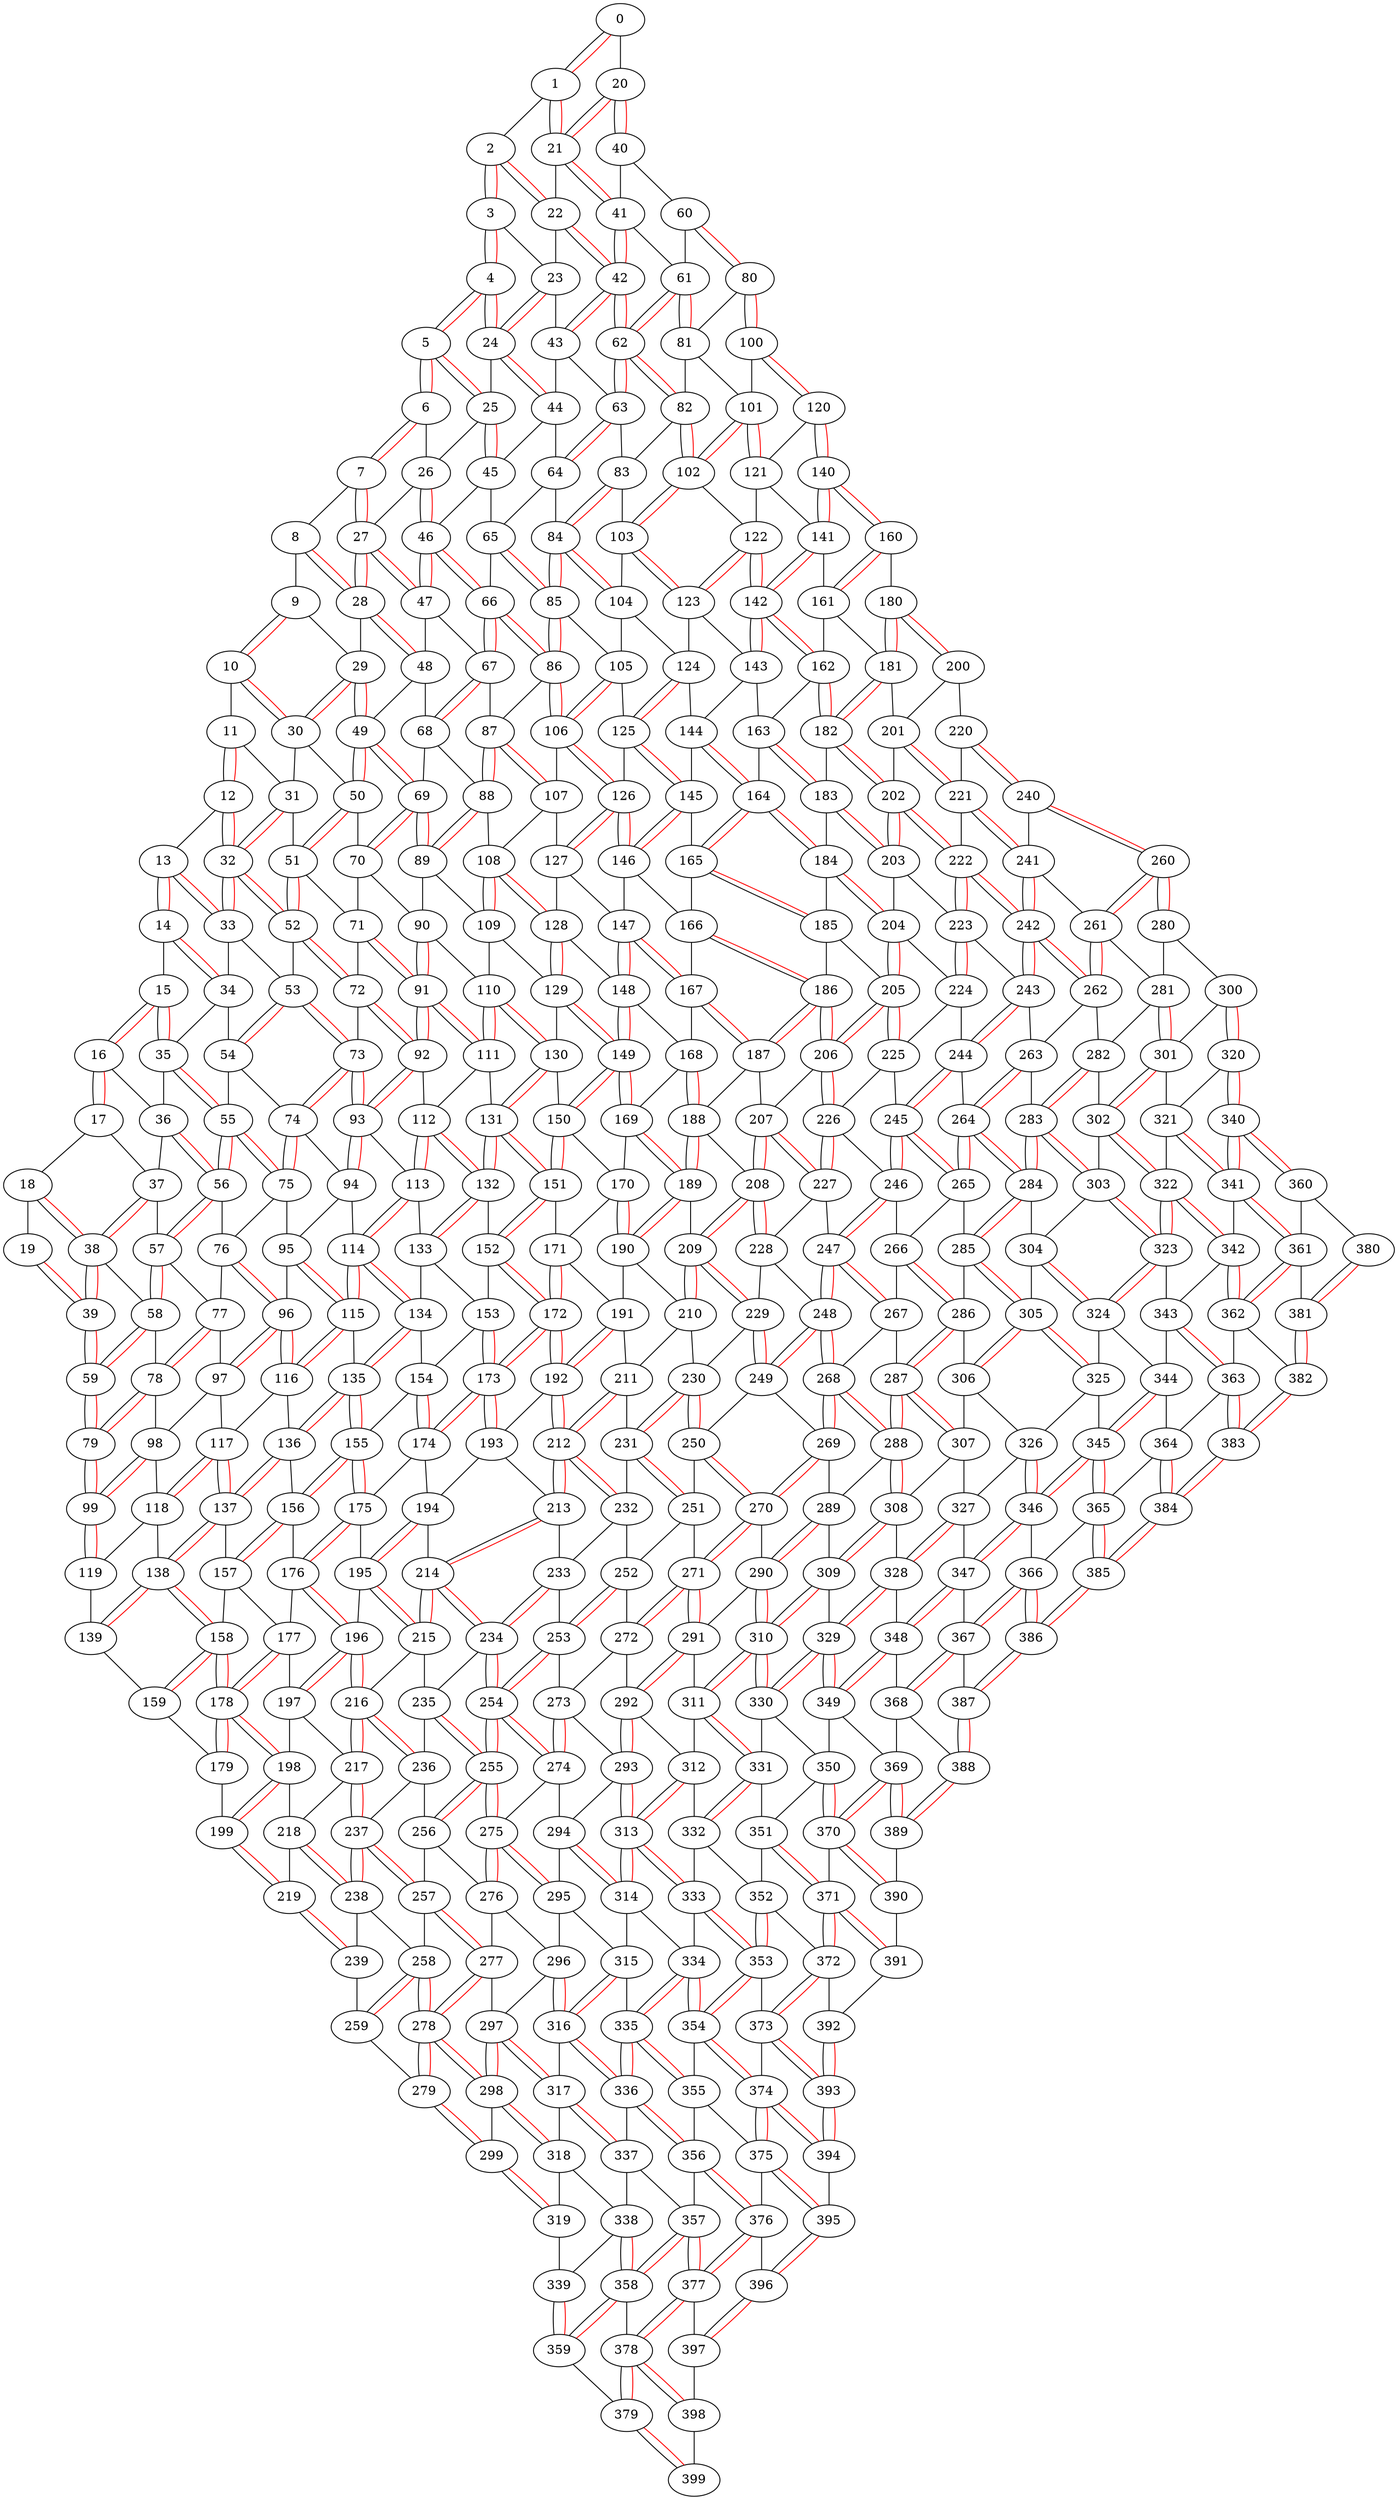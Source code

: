 graph Malla400_KrD_11911 {
0;
1;
2;
3;
4;
5;
6;
7;
8;
9;
10;
11;
12;
13;
14;
15;
16;
17;
18;
19;
20;
21;
22;
23;
24;
25;
26;
27;
28;
29;
30;
31;
32;
33;
34;
35;
36;
37;
38;
39;
40;
41;
42;
43;
44;
45;
46;
47;
48;
49;
50;
51;
52;
53;
54;
55;
56;
57;
58;
59;
60;
61;
62;
63;
64;
65;
66;
67;
68;
69;
70;
71;
72;
73;
74;
75;
76;
77;
78;
79;
80;
81;
82;
83;
84;
85;
86;
87;
88;
89;
90;
91;
92;
93;
94;
95;
96;
97;
98;
99;
100;
101;
102;
103;
104;
105;
106;
107;
108;
109;
110;
111;
112;
113;
114;
115;
116;
117;
118;
119;
120;
121;
122;
123;
124;
125;
126;
127;
128;
129;
130;
131;
132;
133;
134;
135;
136;
137;
138;
139;
140;
141;
142;
143;
144;
145;
146;
147;
148;
149;
150;
151;
152;
153;
154;
155;
156;
157;
158;
159;
160;
161;
162;
163;
164;
165;
166;
167;
168;
169;
170;
171;
172;
173;
174;
175;
176;
177;
178;
179;
180;
181;
182;
183;
184;
185;
186;
187;
188;
189;
190;
191;
192;
193;
194;
195;
196;
197;
198;
199;
200;
201;
202;
203;
204;
205;
206;
207;
208;
209;
210;
211;
212;
213;
214;
215;
216;
217;
218;
219;
220;
221;
222;
223;
224;
225;
226;
227;
228;
229;
230;
231;
232;
233;
234;
235;
236;
237;
238;
239;
240;
241;
242;
243;
244;
245;
246;
247;
248;
249;
250;
251;
252;
253;
254;
255;
256;
257;
258;
259;
260;
261;
262;
263;
264;
265;
266;
267;
268;
269;
270;
271;
272;
273;
274;
275;
276;
277;
278;
279;
280;
281;
282;
283;
284;
285;
286;
287;
288;
289;
290;
291;
292;
293;
294;
295;
296;
297;
298;
299;
300;
301;
302;
303;
304;
305;
306;
307;
308;
309;
310;
311;
312;
313;
314;
315;
316;
317;
318;
319;
320;
321;
322;
323;
324;
325;
326;
327;
328;
329;
330;
331;
332;
333;
334;
335;
336;
337;
338;
339;
340;
341;
342;
343;
344;
345;
346;
347;
348;
349;
350;
351;
352;
353;
354;
355;
356;
357;
358;
359;
360;
361;
362;
363;
364;
365;
366;
367;
368;
369;
370;
371;
372;
373;
374;
375;
376;
377;
378;
379;
380;
381;
382;
383;
384;
385;
386;
387;
388;
389;
390;
391;
392;
393;
394;
395;
396;
397;
398;
399;
0 -- 1[weight="37"];
0 -- 20[weight="57"];
1 -- 2[weight="55"];
1 -- 21[weight="46"];
2 -- 3[weight="18"];
2 -- 22[weight="31"];
3 -- 4[weight="32"];
3 -- 23[weight="47"];
4 -- 5[weight="3"];
4 -- 24[weight="3"];
5 -- 6[weight="18"];
5 -- 25[weight="4"];
6 -- 7[weight="62"];
6 -- 26[weight="98"];
7 -- 8[weight="32"];
7 -- 27[weight="15"];
8 -- 9[weight="72"];
8 -- 28[weight="10"];
9 -- 10[weight="63"];
9 -- 29[weight="71"];
10 -- 11[weight="97"];
10 -- 30[weight="20"];
11 -- 12[weight="54"];
11 -- 31[weight="69"];
12 -- 13[weight="83"];
12 -- 32[weight="65"];
13 -- 14[weight="77"];
13 -- 33[weight="67"];
14 -- 15[weight="91"];
14 -- 34[weight="26"];
15 -- 16[weight="12"];
15 -- 35[weight="6"];
16 -- 17[weight="28"];
16 -- 36[weight="19"];
17 -- 18[weight="56"];
17 -- 37[weight="49"];
18 -- 19[weight="80"];
18 -- 38[weight="6"];
20 -- 21[weight="53"];
20 -- 40[weight="75"];
21 -- 22[weight="83"];
21 -- 41[weight="34"];
22 -- 23[weight="69"];
22 -- 42[weight="15"];
23 -- 24[weight="5"];
23 -- 43[weight="89"];
24 -- 25[weight="44"];
24 -- 44[weight="13"];
25 -- 26[weight="71"];
25 -- 45[weight="61"];
26 -- 27[weight="91"];
26 -- 46[weight="70"];
27 -- 28[weight="8"];
27 -- 47[weight="36"];
28 -- 29[weight="86"];
28 -- 48[weight="34"];
29 -- 30[weight="43"];
29 -- 49[weight="65"];
30 -- 31[weight="74"];
30 -- 50[weight="98"];
31 -- 32[weight="55"];
31 -- 51[weight="88"];
32 -- 33[weight="40"];
32 -- 52[weight="12"];
33 -- 34[weight="97"];
33 -- 53[weight="64"];
34 -- 35[weight="79"];
34 -- 54[weight="85"];
35 -- 36[weight="86"];
35 -- 55[weight="9"];
36 -- 37[weight="47"];
36 -- 56[weight="5"];
37 -- 38[weight="15"];
37 -- 57[weight="80"];
38 -- 39[weight="26"];
38 -- 58[weight="55"];
40 -- 41[weight="85"];
40 -- 60[weight="98"];
41 -- 42[weight="4"];
41 -- 61[weight="64"];
42 -- 43[weight="21"];
42 -- 62[weight="33"];
43 -- 44[weight="100"];
43 -- 63[weight="61"];
44 -- 45[weight="72"];
44 -- 64[weight="67"];
45 -- 46[weight="76"];
45 -- 65[weight="81"];
46 -- 47[weight="7"];
46 -- 66[weight="5"];
47 -- 48[weight="87"];
47 -- 67[weight="98"];
48 -- 49[weight="68"];
48 -- 68[weight="78"];
49 -- 50[weight="43"];
49 -- 69[weight="49"];
50 -- 51[weight="49"];
50 -- 70[weight="90"];
51 -- 52[weight="62"];
51 -- 71[weight="86"];
52 -- 53[weight="57"];
52 -- 72[weight="46"];
53 -- 54[weight="15"];
53 -- 73[weight="39"];
54 -- 55[weight="82"];
54 -- 74[weight="86"];
55 -- 56[weight="11"];
55 -- 75[weight="17"];
56 -- 57[weight="38"];
56 -- 76[weight="75"];
57 -- 58[weight="32"];
57 -- 77[weight="88"];
58 -- 59[weight="27"];
58 -- 78[weight="85"];
60 -- 61[weight="93"];
60 -- 80[weight="20"];
61 -- 62[weight="27"];
61 -- 81[weight="34"];
62 -- 63[weight="14"];
62 -- 82[weight="9"];
63 -- 64[weight="20"];
63 -- 83[weight="76"];
64 -- 65[weight="97"];
64 -- 84[weight="90"];
65 -- 66[weight="43"];
65 -- 85[weight="10"];
66 -- 67[weight="69"];
66 -- 86[weight="22"];
67 -- 68[weight="27"];
67 -- 87[weight="83"];
68 -- 69[weight="95"];
68 -- 88[weight="82"];
69 -- 70[weight="29"];
69 -- 89[weight="34"];
70 -- 71[weight="85"];
70 -- 90[weight="92"];
71 -- 72[weight="95"];
71 -- 91[weight="29"];
72 -- 73[weight="96"];
72 -- 92[weight="39"];
73 -- 74[weight="3"];
73 -- 93[weight="28"];
74 -- 75[weight="50"];
74 -- 94[weight="92"];
75 -- 76[weight="74"];
75 -- 95[weight="86"];
76 -- 77[weight="99"];
76 -- 96[weight="50"];
77 -- 78[weight="83"];
77 -- 97[weight="94"];
78 -- 79[weight="36"];
78 -- 98[weight="93"];
80 -- 81[weight="98"];
80 -- 100[weight="74"];
81 -- 82[weight="65"];
81 -- 101[weight="65"];
82 -- 83[weight="76"];
82 -- 102[weight="60"];
83 -- 84[weight="16"];
83 -- 103[weight="93"];
84 -- 85[weight="36"];
84 -- 104[weight="13"];
85 -- 86[weight="29"];
85 -- 105[weight="49"];
86 -- 87[weight="82"];
86 -- 106[weight="35"];
87 -- 88[weight="16"];
87 -- 107[weight="28"];
88 -- 89[weight="25"];
88 -- 108[weight="69"];
89 -- 90[weight="97"];
89 -- 109[weight="67"];
90 -- 91[weight="11"];
90 -- 110[weight="82"];
91 -- 92[weight="1"];
91 -- 111[weight="38"];
92 -- 93[weight="44"];
92 -- 112[weight="54"];
93 -- 94[weight="36"];
93 -- 113[weight="99"];
94 -- 95[weight="93"];
94 -- 114[weight="81"];
95 -- 96[weight="91"];
95 -- 115[weight="35"];
96 -- 97[weight="27"];
96 -- 116[weight="66"];
97 -- 98[weight="80"];
97 -- 117[weight="97"];
98 -- 99[weight="57"];
98 -- 118[weight="91"];
100 -- 101[weight="85"];
100 -- 120[weight="33"];
101 -- 102[weight="4"];
101 -- 121[weight="63"];
102 -- 103[weight="31"];
102 -- 122[weight="67"];
103 -- 104[weight="73"];
103 -- 123[weight="42"];
104 -- 105[weight="72"];
104 -- 124[weight="86"];
105 -- 106[weight="6"];
105 -- 125[weight="75"];
106 -- 107[weight="100"];
106 -- 126[weight="35"];
107 -- 108[weight="65"];
107 -- 127[weight="76"];
108 -- 109[weight="12"];
108 -- 128[weight="33"];
109 -- 110[weight="72"];
109 -- 129[weight="62"];
110 -- 111[weight="36"];
110 -- 130[weight="2"];
111 -- 112[weight="64"];
111 -- 131[weight="58"];
112 -- 113[weight="3"];
112 -- 132[weight="3"];
113 -- 114[weight="3"];
113 -- 133[weight="65"];
114 -- 115[weight="44"];
114 -- 134[weight="20"];
115 -- 116[weight="54"];
115 -- 135[weight="80"];
116 -- 117[weight="60"];
116 -- 136[weight="77"];
117 -- 118[weight="7"];
117 -- 137[weight="17"];
118 -- 119[weight="87"];
118 -- 138[weight="94"];
120 -- 121[weight="72"];
120 -- 140[weight="42"];
121 -- 122[weight="86"];
121 -- 141[weight="84"];
122 -- 123[weight="44"];
122 -- 142[weight="37"];
123 -- 124[weight="89"];
123 -- 143[weight="57"];
124 -- 125[weight="70"];
124 -- 144[weight="99"];
125 -- 126[weight="30"];
125 -- 145[weight="18"];
126 -- 127[weight="3"];
126 -- 146[weight="20"];
127 -- 128[weight="87"];
127 -- 147[weight="77"];
128 -- 129[weight="19"];
128 -- 148[weight="52"];
129 -- 130[weight="57"];
129 -- 149[weight="27"];
130 -- 131[weight="15"];
130 -- 150[weight="65"];
131 -- 132[weight="49"];
131 -- 151[weight="11"];
132 -- 133[weight="51"];
132 -- 152[weight="65"];
133 -- 134[weight="92"];
133 -- 153[weight="77"];
134 -- 135[weight="37"];
134 -- 154[weight="89"];
135 -- 136[weight="42"];
135 -- 155[weight="30"];
136 -- 137[weight="53"];
136 -- 156[weight="83"];
137 -- 138[weight="4"];
137 -- 157[weight="82"];
138 -- 139[weight="13"];
138 -- 158[weight="14"];
140 -- 141[weight="68"];
140 -- 160[weight="39"];
141 -- 142[weight="30"];
141 -- 161[weight="89"];
142 -- 143[weight="7"];
142 -- 162[weight="47"];
143 -- 144[weight="85"];
143 -- 163[weight="83"];
144 -- 145[weight="68"];
144 -- 164[weight="10"];
145 -- 146[weight="8"];
145 -- 165[weight="99"];
146 -- 147[weight="66"];
146 -- 166[weight="91"];
147 -- 148[weight="34"];
147 -- 167[weight="37"];
148 -- 149[weight="18"];
148 -- 168[weight="61"];
149 -- 150[weight="44"];
149 -- 169[weight="23"];
150 -- 151[weight="35"];
150 -- 170[weight="97"];
151 -- 152[weight="2"];
151 -- 171[weight="66"];
152 -- 153[weight="75"];
152 -- 172[weight="15"];
153 -- 154[weight="56"];
153 -- 173[weight="46"];
154 -- 155[weight="54"];
154 -- 174[weight="13"];
155 -- 156[weight="13"];
155 -- 175[weight="46"];
156 -- 157[weight="26"];
156 -- 176[weight="83"];
157 -- 158[weight="78"];
157 -- 177[weight="98"];
158 -- 159[weight="8"];
158 -- 178[weight="30"];
160 -- 161[weight="34"];
160 -- 180[weight="98"];
161 -- 162[weight="83"];
161 -- 181[weight="94"];
162 -- 163[weight="93"];
162 -- 182[weight="4"];
163 -- 164[weight="60"];
163 -- 183[weight="42"];
164 -- 165[weight="55"];
164 -- 184[weight="8"];
165 -- 166[weight="76"];
165 -- 185[weight="70"];
166 -- 167[weight="70"];
166 -- 186[weight="17"];
167 -- 168[weight="71"];
167 -- 187[weight="29"];
168 -- 169[weight="93"];
168 -- 188[weight="45"];
169 -- 170[weight="98"];
169 -- 189[weight="26"];
170 -- 171[weight="94"];
170 -- 190[weight="7"];
171 -- 172[weight="42"];
171 -- 191[weight="42"];
172 -- 173[weight="13"];
172 -- 192[weight="25"];
173 -- 174[weight="22"];
173 -- 193[weight="65"];
174 -- 175[weight="55"];
174 -- 194[weight="54"];
175 -- 176[weight="27"];
175 -- 195[weight="67"];
176 -- 177[weight="71"];
176 -- 196[weight="51"];
177 -- 178[weight="24"];
177 -- 197[weight="86"];
178 -- 179[weight="38"];
178 -- 198[weight="18"];
180 -- 181[weight="64"];
180 -- 200[weight="58"];
181 -- 182[weight="38"];
181 -- 201[weight="55"];
182 -- 183[weight="95"];
182 -- 202[weight="31"];
183 -- 184[weight="81"];
183 -- 203[weight="42"];
184 -- 185[weight="92"];
184 -- 204[weight="9"];
185 -- 186[weight="84"];
185 -- 205[weight="99"];
186 -- 187[weight="60"];
186 -- 206[weight="30"];
187 -- 188[weight="60"];
187 -- 207[weight="73"];
188 -- 189[weight="14"];
188 -- 208[weight="71"];
189 -- 190[weight="13"];
189 -- 209[weight="81"];
190 -- 191[weight="60"];
190 -- 210[weight="72"];
191 -- 192[weight="19"];
191 -- 211[weight="58"];
192 -- 193[weight="86"];
192 -- 212[weight="42"];
193 -- 194[weight="78"];
193 -- 213[weight="67"];
194 -- 195[weight="51"];
194 -- 214[weight="62"];
195 -- 196[weight="67"];
195 -- 215[weight="52"];
196 -- 197[weight="8"];
196 -- 216[weight="7"];
197 -- 198[weight="77"];
197 -- 217[weight="81"];
198 -- 199[weight="50"];
198 -- 218[weight="98"];
200 -- 201[weight="79"];
200 -- 220[weight="88"];
201 -- 202[weight="61"];
201 -- 221[weight="8"];
202 -- 203[weight="18"];
202 -- 222[weight="2"];
203 -- 204[weight="65"];
203 -- 223[weight="42"];
204 -- 205[weight="59"];
204 -- 224[weight="79"];
205 -- 206[weight="15"];
205 -- 225[weight="72"];
206 -- 207[weight="56"];
206 -- 226[weight="19"];
207 -- 208[weight="38"];
207 -- 227[weight="9"];
208 -- 209[weight="3"];
208 -- 228[weight="34"];
209 -- 210[weight="35"];
209 -- 229[weight="32"];
210 -- 211[weight="96"];
210 -- 230[weight="72"];
211 -- 212[weight="31"];
211 -- 231[weight="75"];
212 -- 213[weight="33"];
212 -- 232[weight="40"];
213 -- 214[weight="20"];
213 -- 233[weight="93"];
214 -- 215[weight="43"];
214 -- 234[weight="16"];
215 -- 216[weight="79"];
215 -- 235[weight="65"];
216 -- 217[weight="39"];
216 -- 236[weight="10"];
217 -- 218[weight="80"];
217 -- 237[weight="52"];
218 -- 219[weight="73"];
218 -- 238[weight="8"];
220 -- 221[weight="65"];
220 -- 240[weight="54"];
221 -- 222[weight="48"];
221 -- 241[weight="33"];
222 -- 223[weight="32"];
222 -- 242[weight="8"];
223 -- 224[weight="54"];
223 -- 243[weight="81"];
224 -- 225[weight="81"];
224 -- 244[weight="85"];
225 -- 226[weight="76"];
225 -- 245[weight="83"];
226 -- 227[weight="5"];
226 -- 246[weight="48"];
227 -- 228[weight="98"];
227 -- 247[weight="70"];
228 -- 229[weight="53"];
228 -- 248[weight="89"];
229 -- 230[weight="38"];
229 -- 249[weight="4"];
230 -- 231[weight="22"];
230 -- 250[weight="31"];
231 -- 232[weight="97"];
231 -- 251[weight="34"];
232 -- 233[weight="50"];
232 -- 252[weight="89"];
233 -- 234[weight="3"];
233 -- 253[weight="50"];
234 -- 235[weight="72"];
234 -- 254[weight="28"];
235 -- 236[weight="61"];
235 -- 255[weight="6"];
236 -- 237[weight="57"];
236 -- 256[weight="89"];
237 -- 238[weight="59"];
237 -- 257[weight="20"];
238 -- 239[weight="70"];
238 -- 258[weight="64"];
240 -- 241[weight="77"];
240 -- 260[weight="7"];
241 -- 242[weight="46"];
241 -- 261[weight="54"];
242 -- 243[weight="56"];
242 -- 262[weight="11"];
243 -- 244[weight="37"];
243 -- 263[weight="63"];
244 -- 245[weight="55"];
244 -- 264[weight="86"];
245 -- 246[weight="35"];
245 -- 265[weight="56"];
246 -- 247[weight="6"];
246 -- 266[weight="72"];
247 -- 248[weight="24"];
247 -- 267[weight="25"];
248 -- 249[weight="34"];
248 -- 268[weight="33"];
249 -- 250[weight="80"];
249 -- 269[weight="38"];
250 -- 251[weight="94"];
250 -- 270[weight="32"];
251 -- 252[weight="90"];
251 -- 271[weight="40"];
252 -- 253[weight="13"];
252 -- 272[weight="66"];
253 -- 254[weight="23"];
253 -- 273[weight="66"];
254 -- 255[weight="24"];
254 -- 274[weight="4"];
255 -- 256[weight="42"];
255 -- 275[weight="59"];
256 -- 257[weight="80"];
256 -- 276[weight="86"];
257 -- 258[weight="53"];
257 -- 277[weight="31"];
258 -- 259[weight="49"];
258 -- 278[weight="11"];
260 -- 261[weight="22"];
260 -- 280[weight="32"];
261 -- 262[weight="46"];
261 -- 281[weight="63"];
262 -- 263[weight="69"];
262 -- 282[weight="97"];
263 -- 264[weight="32"];
263 -- 283[weight="69"];
264 -- 265[weight="52"];
264 -- 284[weight="41"];
265 -- 266[weight="57"];
265 -- 285[weight="78"];
266 -- 267[weight="64"];
266 -- 286[weight="41"];
267 -- 268[weight="38"];
267 -- 287[weight="89"];
268 -- 269[weight="29"];
268 -- 288[weight="45"];
269 -- 270[weight="13"];
269 -- 289[weight="93"];
270 -- 271[weight="35"];
270 -- 290[weight="71"];
271 -- 272[weight="31"];
271 -- 291[weight="53"];
272 -- 273[weight="94"];
272 -- 292[weight="65"];
273 -- 274[weight="28"];
273 -- 293[weight="73"];
274 -- 275[weight="88"];
274 -- 294[weight="66"];
275 -- 276[weight="12"];
275 -- 295[weight="68"];
276 -- 277[weight="89"];
276 -- 296[weight="65"];
277 -- 278[weight="50"];
277 -- 297[weight="84"];
278 -- 279[weight="57"];
278 -- 298[weight="25"];
280 -- 281[weight="97"];
280 -- 300[weight="60"];
281 -- 282[weight="73"];
281 -- 301[weight="61"];
282 -- 283[weight="22"];
282 -- 302[weight="84"];
283 -- 284[weight="17"];
283 -- 303[weight="4"];
284 -- 285[weight="36"];
284 -- 304[weight="68"];
285 -- 286[weight="99"];
285 -- 305[weight="19"];
286 -- 287[weight="8"];
286 -- 306[weight="84"];
287 -- 288[weight="25"];
287 -- 307[weight="27"];
288 -- 289[weight="74"];
288 -- 308[weight="24"];
289 -- 290[weight="30"];
289 -- 309[weight="67"];
290 -- 291[weight="92"];
290 -- 310[weight="9"];
291 -- 292[weight="9"];
291 -- 311[weight="80"];
292 -- 293[weight="45"];
292 -- 312[weight="66"];
293 -- 294[weight="83"];
293 -- 313[weight="3"];
294 -- 295[weight="80"];
294 -- 314[weight="47"];
295 -- 296[weight="82"];
295 -- 315[weight="83"];
296 -- 297[weight="92"];
296 -- 316[weight="28"];
297 -- 298[weight="46"];
297 -- 317[weight="47"];
298 -- 299[weight="80"];
298 -- 318[weight="48"];
300 -- 301[weight="55"];
300 -- 320[weight="35"];
301 -- 302[weight="3"];
301 -- 321[weight="67"];
302 -- 303[weight="92"];
302 -- 322[weight="49"];
303 -- 304[weight="51"];
303 -- 323[weight="9"];
304 -- 305[weight="74"];
304 -- 324[weight="46"];
305 -- 306[weight="42"];
305 -- 325[weight="6"];
306 -- 307[weight="100"];
306 -- 326[weight="78"];
307 -- 308[weight="47"];
307 -- 327[weight="64"];
308 -- 309[weight="39"];
308 -- 328[weight="58"];
309 -- 310[weight="12"];
309 -- 329[weight="42"];
310 -- 311[weight="26"];
310 -- 330[weight="26"];
311 -- 312[weight="66"];
311 -- 331[weight="17"];
312 -- 313[weight="35"];
312 -- 332[weight="62"];
313 -- 314[weight="30"];
313 -- 333[weight="14"];
314 -- 315[weight="51"];
314 -- 334[weight="80"];
315 -- 316[weight="38"];
315 -- 335[weight="86"];
316 -- 317[weight="65"];
316 -- 336[weight="5"];
317 -- 318[weight="60"];
317 -- 337[weight="7"];
318 -- 319[weight="68"];
318 -- 338[weight="68"];
320 -- 321[weight="54"];
320 -- 340[weight="51"];
321 -- 322[weight="89"];
321 -- 341[weight="29"];
322 -- 323[weight="52"];
322 -- 342[weight="54"];
323 -- 324[weight="41"];
323 -- 343[weight="79"];
324 -- 325[weight="90"];
324 -- 344[weight="57"];
325 -- 326[weight="91"];
325 -- 345[weight="93"];
326 -- 327[weight="41"];
326 -- 346[weight="14"];
327 -- 328[weight="30"];
327 -- 347[weight="66"];
328 -- 329[weight="21"];
328 -- 348[weight="52"];
329 -- 330[weight="8"];
329 -- 349[weight="20"];
330 -- 331[weight="32"];
330 -- 350[weight="84"];
331 -- 332[weight="32"];
331 -- 351[weight="67"];
332 -- 333[weight="73"];
332 -- 352[weight="97"];
333 -- 334[weight="91"];
333 -- 353[weight="3"];
334 -- 335[weight="25"];
334 -- 354[weight="14"];
335 -- 336[weight="14"];
335 -- 355[weight="13"];
336 -- 337[weight="79"];
336 -- 356[weight="48"];
337 -- 338[weight="99"];
337 -- 357[weight="76"];
338 -- 339[weight="90"];
338 -- 358[weight="60"];
340 -- 341[weight="29"];
340 -- 360[weight="40"];
341 -- 342[weight="74"];
341 -- 361[weight="31"];
342 -- 343[weight="74"];
342 -- 362[weight="52"];
343 -- 344[weight="66"];
343 -- 363[weight="42"];
344 -- 345[weight="33"];
344 -- 364[weight="79"];
345 -- 346[weight="1"];
345 -- 365[weight="15"];
346 -- 347[weight="39"];
346 -- 366[weight="62"];
347 -- 348[weight="39"];
347 -- 367[weight="71"];
348 -- 349[weight="7"];
348 -- 368[weight="74"];
349 -- 350[weight="83"];
349 -- 369[weight="84"];
350 -- 351[weight="69"];
350 -- 370[weight="48"];
351 -- 352[weight="71"];
351 -- 371[weight="29"];
352 -- 353[weight="15"];
352 -- 372[weight="81"];
353 -- 354[weight="39"];
353 -- 373[weight="89"];
354 -- 355[weight="81"];
354 -- 374[weight="39"];
355 -- 356[weight="89"];
355 -- 375[weight="87"];
356 -- 357[weight="76"];
356 -- 376[weight="34"];
357 -- 358[weight="8"];
357 -- 377[weight="10"];
358 -- 359[weight="12"];
358 -- 378[weight="46"];
360 -- 361[weight="76"];
360 -- 380[weight="59"];
361 -- 362[weight="27"];
361 -- 381[weight="68"];
362 -- 363[weight="66"];
362 -- 382[weight="65"];
363 -- 364[weight="66"];
363 -- 383[weight="21"];
364 -- 365[weight="57"];
364 -- 384[weight="55"];
365 -- 366[weight="30"];
365 -- 385[weight="19"];
366 -- 367[weight="45"];
366 -- 386[weight="24"];
367 -- 368[weight="33"];
367 -- 387[weight="52"];
368 -- 369[weight="87"];
368 -- 388[weight="66"];
369 -- 370[weight="23"];
369 -- 389[weight="16"];
370 -- 371[weight="87"];
370 -- 390[weight="44"];
371 -- 372[weight="20"];
371 -- 391[weight="41"];
372 -- 373[weight="48"];
372 -- 392[weight="81"];
373 -- 374[weight="67"];
373 -- 393[weight="12"];
374 -- 375[weight="35"];
374 -- 394[weight="24"];
375 -- 376[weight="71"];
375 -- 395[weight="35"];
376 -- 377[weight="57"];
376 -- 396[weight="74"];
377 -- 378[weight="28"];
377 -- 397[weight="97"];
378 -- 379[weight="27"];
378 -- 398[weight="32"];
19 -- 39[weight="9"];
39 -- 59[weight="36"];
59 -- 79[weight="57"];
79 -- 99[weight="42"];
99 -- 119[weight="62"];
119 -- 139[weight="77"];
139 -- 159[weight="29"];
159 -- 179[weight="81"];
179 -- 199[weight="56"];
199 -- 219[weight="10"];
219 -- 239[weight="18"];
239 -- 259[weight="69"];
259 -- 279[weight="63"];
279 -- 299[weight="44"];
299 -- 319[weight="48"];
319 -- 339[weight="95"];
339 -- 359[weight="25"];
359 -- 379[weight="49"];
379 -- 399[weight="30"];
380 -- 381[weight="58"];
381 -- 382[weight="3"];
382 -- 383[weight="16"];
383 -- 384[weight="33"];
384 -- 385[weight="12"];
385 -- 386[weight="17"];
386 -- 387[weight="7"];
387 -- 388[weight="24"];
388 -- 389[weight="25"];
389 -- 390[weight="58"];
390 -- 391[weight="83"];
391 -- 392[weight="77"];
392 -- 393[weight="8"];
393 -- 394[weight="10"];
394 -- 395[weight="65"];
395 -- 396[weight="12"];
396 -- 397[weight="49"];
397 -- 398[weight="63"];
398 -- 399[weight="89"];
91 -- 92 [color=red,] ;
90 -- 91 [color=red,] ;
71 -- 91 [color=red,] ;
91 -- 111 [color=red,] ;
110 -- 111 [color=red,] ;
110 -- 130 [color=red,] ;
130 -- 131 [color=red,] ;
131 -- 151 [color=red,] ;
151 -- 152 [color=red,] ;
152 -- 172 [color=red,] ;
172 -- 173 [color=red,] ;
173 -- 174 [color=red,] ;
154 -- 174 [color=red,] ;
172 -- 192 [color=red,] ;
191 -- 192 [color=red,] ;
150 -- 151 [color=red,] ;
72 -- 92 [color=red,] ;
171 -- 172 [color=red,] ;
192 -- 212 [color=red,] ;
211 -- 212 [color=red,] ;
212 -- 213 [color=red,] ;
213 -- 214 [color=red,] ;
214 -- 234 [color=red,] ;
233 -- 234 [color=red,] ;
234 -- 254 [color=red,] ;
254 -- 274 [color=red,] ;
253 -- 254 [color=red,] ;
252 -- 253 [color=red,] ;
254 -- 255 [color=red,] ;
235 -- 255 [color=red,] ;
273 -- 274 [color=red,] ;
212 -- 232 [color=red,] ;
255 -- 256 [color=red,] ;
214 -- 215 [color=red,] ;
92 -- 93 [color=red,] ;
73 -- 93 [color=red,] ;
73 -- 74 [color=red,] ;
93 -- 94 [color=red,] ;
53 -- 73 [color=red,] ;
53 -- 54 [color=red,] ;
149 -- 150 [color=red,] ;
148 -- 149 [color=red,] ;
149 -- 169 [color=red,] ;
169 -- 189 [color=red,] ;
189 -- 190 [color=red,] ;
170 -- 190 [color=red,] ;
188 -- 189 [color=red,] ;
129 -- 149 [color=red,] ;
128 -- 129 [color=red,] ;
108 -- 128 [color=red,] ;
108 -- 109 [color=red,] ;
147 -- 148 [color=red,] ;
147 -- 167 [color=red,] ;
167 -- 187 [color=red,] ;
168 -- 188 [color=red,] ;
52 -- 72 [color=red,] ;
32 -- 52 [color=red,] ;
32 -- 33 [color=red,] ;
153 -- 173 [color=red,] ;
131 -- 132 [color=red,] ;
112 -- 132 [color=red,] ;
112 -- 113 [color=red,] ;
113 -- 114 [color=red,] ;
114 -- 134 [color=red,] ;
134 -- 135 [color=red,] ;
135 -- 155 [color=red,] ;
155 -- 156 [color=red,] ;
156 -- 157 [color=red,] ;
135 -- 136 [color=red,] ;
114 -- 115 [color=red,] ;
95 -- 115 [color=red,] ;
155 -- 175 [color=red,] ;
175 -- 176 [color=red,] ;
74 -- 75 [color=red,] ;
55 -- 75 [color=red,] ;
35 -- 55 [color=red,] ;
15 -- 35 [color=red,] ;
55 -- 56 [color=red,] ;
36 -- 56 [color=red,] ;
15 -- 16 [color=red,] ;
16 -- 17 [color=red,] ;
56 -- 57 [color=red,] ;
57 -- 58 [color=red,] ;
58 -- 59 [color=red,] ;
39 -- 59 [color=red,] ;
19 -- 39 [color=red,] ;
38 -- 39 [color=red,] ;
18 -- 38 [color=red,] ;
37 -- 38 [color=red,] ;
132 -- 133 [color=red,] ;
176 -- 196 [color=red,] ;
196 -- 216 [color=red,] ;
196 -- 197 [color=red,] ;
216 -- 236 [color=red,] ;
216 -- 217 [color=red,] ;
195 -- 215 [color=red,] ;
194 -- 195 [color=red,] ;
217 -- 237 [color=red,] ;
237 -- 257 [color=red,] ;
257 -- 277 [color=red,] ;
277 -- 278 [color=red,] ;
258 -- 278 [color=red,] ;
278 -- 298 [color=red,] ;
297 -- 298 [color=red,] ;
297 -- 317 [color=red,] ;
317 -- 337 [color=red,] ;
298 -- 318 [color=red,] ;
258 -- 259 [color=red,] ;
136 -- 137 [color=red,] ;
137 -- 138 [color=red,] ;
138 -- 139 [color=red,] ;
138 -- 158 [color=red,] ;
158 -- 159 [color=red,] ;
117 -- 137 [color=red,] ;
117 -- 118 [color=red,] ;
158 -- 178 [color=red,] ;
178 -- 198 [color=red,] ;
177 -- 178 [color=red,] ;
178 -- 179 [color=red,] ;
198 -- 199 [color=red,] ;
199 -- 219 [color=red,] ;
219 -- 239 [color=red,] ;
115 -- 116 [color=red,] ;
31 -- 32 [color=red,] ;
278 -- 279 [color=red,] ;
279 -- 299 [color=red,] ;
299 -- 319 [color=red,] ;
59 -- 79 [color=red,] ;
78 -- 79 [color=red,] ;
79 -- 99 [color=red,] ;
98 -- 99 [color=red,] ;
237 -- 238 [color=red,] ;
218 -- 238 [color=red,] ;
255 -- 275 [color=red,] ;
275 -- 276 [color=red,] ;
186 -- 187 [color=red,] ;
166 -- 186 [color=red,] ;
186 -- 206 [color=red,] ;
205 -- 206 [color=red,] ;
206 -- 226 [color=red,] ;
226 -- 227 [color=red,] ;
207 -- 227 [color=red,] ;
207 -- 208 [color=red,] ;
208 -- 209 [color=red,] ;
209 -- 229 [color=red,] ;
229 -- 249 [color=red,] ;
208 -- 228 [color=red,] ;
248 -- 249 [color=red,] ;
247 -- 248 [color=red,] ;
246 -- 247 [color=red,] ;
247 -- 267 [color=red,] ;
248 -- 268 [color=red,] ;
268 -- 269 [color=red,] ;
269 -- 270 [color=red,] ;
250 -- 270 [color=red,] ;
230 -- 250 [color=red,] ;
230 -- 231 [color=red,] ;
231 -- 251 [color=red,] ;
209 -- 210 [color=red,] ;
245 -- 246 [color=red,] ;
270 -- 271 [color=red,] ;
271 -- 272 [color=red,] ;
268 -- 288 [color=red,] ;
288 -- 308 [color=red,] ;
287 -- 288 [color=red,] ;
286 -- 287 [color=red,] ;
287 -- 307 [color=red,] ;
308 -- 309 [color=red,] ;
309 -- 310 [color=red,] ;
290 -- 310 [color=red,] ;
310 -- 311 [color=red,] ;
311 -- 331 [color=red,] ;
310 -- 330 [color=red,] ;
329 -- 330 [color=red,] ;
329 -- 349 [color=red,] ;
348 -- 349 [color=red,] ;
328 -- 329 [color=red,] ;
289 -- 290 [color=red,] ;
327 -- 328 [color=red,] ;
331 -- 332 [color=red,] ;
347 -- 348 [color=red,] ;
346 -- 347 [color=red,] ;
345 -- 346 [color=red,] ;
326 -- 346 [color=red,] ;
345 -- 365 [color=red,] ;
365 -- 385 [color=red,] ;
384 -- 385 [color=red,] ;
385 -- 386 [color=red,] ;
386 -- 387 [color=red,] ;
366 -- 386 [color=red,] ;
387 -- 388 [color=red,] ;
388 -- 389 [color=red,] ;
369 -- 389 [color=red,] ;
369 -- 370 [color=red,] ;
344 -- 345 [color=red,] ;
383 -- 384 [color=red,] ;
382 -- 383 [color=red,] ;
381 -- 382 [color=red,] ;
363 -- 383 [color=red,] ;
266 -- 286 [color=red,] ;
343 -- 363 [color=red,] ;
370 -- 390 [color=red,] ;
366 -- 367 [color=red,] ;
367 -- 368 [color=red,] ;
350 -- 370 [color=red,] ;
271 -- 291 [color=red,] ;
291 -- 292 [color=red,] ;
292 -- 293 [color=red,] ;
293 -- 313 [color=red,] ;
313 -- 333 [color=red,] ;
333 -- 353 [color=red,] ;
352 -- 353 [color=red,] ;
313 -- 314 [color=red,] ;
312 -- 313 [color=red,] ;
353 -- 354 [color=red,] ;
334 -- 354 [color=red,] ;
334 -- 335 [color=red,] ;
335 -- 355 [color=red,] ;
335 -- 336 [color=red,] ;
316 -- 336 [color=red,] ;
296 -- 316 [color=red,] ;
315 -- 316 [color=red,] ;
354 -- 374 [color=red,] ;
374 -- 394 [color=red,] ;
393 -- 394 [color=red,] ;
392 -- 393 [color=red,] ;
373 -- 393 [color=red,] ;
374 -- 375 [color=red,] ;
375 -- 395 [color=red,] ;
395 -- 396 [color=red,] ;
294 -- 314 [color=red,] ;
336 -- 356 [color=red,] ;
356 -- 376 [color=red,] ;
372 -- 373 [color=red,] ;
371 -- 372 [color=red,] ;
351 -- 371 [color=red,] ;
371 -- 391 [color=red,] ;
396 -- 397 [color=red,] ;
244 -- 245 [color=red,] ;
243 -- 244 [color=red,] ;
364 -- 384 [color=red,] ;
242 -- 243 [color=red,] ;
222 -- 242 [color=red,] ;
202 -- 222 [color=red,] ;
242 -- 262 [color=red,] ;
202 -- 203 [color=red,] ;
182 -- 202 [color=red,] ;
162 -- 182 [color=red,] ;
222 -- 223 [color=red,] ;
181 -- 182 [color=red,] ;
183 -- 203 [color=red,] ;
163 -- 183 [color=red,] ;
241 -- 242 [color=red,] ;
221 -- 241 [color=red,] ;
201 -- 221 [color=red,] ;
261 -- 262 [color=red,] ;
260 -- 261 [color=red,] ;
240 -- 260 [color=red,] ;
260 -- 280 [color=red,] ;
142 -- 162 [color=red,] ;
142 -- 143 [color=red,] ;
141 -- 142 [color=red,] ;
122 -- 142 [color=red,] ;
122 -- 123 [color=red,] ;
103 -- 123 [color=red,] ;
102 -- 103 [color=red,] ;
101 -- 102 [color=red,] ;
220 -- 240 [color=red,] ;
223 -- 224 [color=red,] ;
245 -- 265 [color=red,] ;
264 -- 265 [color=red,] ;
263 -- 264 [color=red,] ;
264 -- 284 [color=red,] ;
283 -- 284 [color=red,] ;
283 -- 303 [color=red,] ;
303 -- 323 [color=red,] ;
282 -- 283 [color=red,] ;
284 -- 285 [color=red,] ;
285 -- 305 [color=red,] ;
305 -- 325 [color=red,] ;
323 -- 324 [color=red,] ;
305 -- 306 [color=red,] ;
304 -- 324 [color=red,] ;
322 -- 323 [color=red,] ;
302 -- 322 [color=red,] ;
301 -- 302 [color=red,] ;
322 -- 342 [color=red,] ;
342 -- 362 [color=red,] ;
361 -- 362 [color=red,] ;
341 -- 361 [color=red,] ;
321 -- 341 [color=red,] ;
340 -- 341 [color=red,] ;
340 -- 360 [color=red,] ;
320 -- 340 [color=red,] ;
300 -- 320 [color=red,] ;
376 -- 377 [color=red,] ;
357 -- 377 [color=red,] ;
357 -- 358 [color=red,] ;
358 -- 359 [color=red,] ;
339 -- 359 [color=red,] ;
377 -- 378 [color=red,] ;
378 -- 379 [color=red,] ;
379 -- 399 [color=red,] ;
378 -- 398 [color=red,] ;
380 -- 381 [color=red,] ;
204 -- 205 [color=red,] ;
184 -- 204 [color=red,] ;
164 -- 184 [color=red,] ;
144 -- 164 [color=red,] ;
164 -- 165 [color=red,] ;
82 -- 102 [color=red,] ;
62 -- 82 [color=red,] ;
62 -- 63 [color=red,] ;
63 -- 64 [color=red,] ;
61 -- 62 [color=red,] ;
42 -- 62 [color=red,] ;
41 -- 42 [color=red,] ;
22 -- 42 [color=red,] ;
42 -- 43 [color=red,] ;
2 -- 22 [color=red,] ;
2 -- 3 [color=red,] ;
3 -- 4 [color=red,] ;
4 -- 5 [color=red,] ;
4 -- 24 [color=red,] ;
5 -- 25 [color=red,] ;
23 -- 24 [color=red,] ;
24 -- 44 [color=red,] ;
5 -- 6 [color=red,] ;
21 -- 41 [color=red,] ;
61 -- 81 [color=red,] ;
1 -- 21 [color=red,] ;
0 -- 1 [color=red,] ;
20 -- 21 [color=red,] ;
338 -- 358 [color=red,] ;
25 -- 45 [color=red,] ;
281 -- 301 [color=red,] ;
6 -- 7 [color=red,] ;
7 -- 27 [color=red,] ;
27 -- 28 [color=red,] ;
8 -- 28 [color=red,] ;
28 -- 48 [color=red,] ;
27 -- 47 [color=red,] ;
46 -- 47 [color=red,] ;
46 -- 66 [color=red,] ;
66 -- 86 [color=red,] ;
85 -- 86 [color=red,] ;
65 -- 85 [color=red,] ;
86 -- 106 [color=red,] ;
105 -- 106 [color=red,] ;
106 -- 126 [color=red,] ;
126 -- 127 [color=red,] ;
126 -- 146 [color=red,] ;
145 -- 146 [color=red,] ;
125 -- 145 [color=red,] ;
84 -- 85 [color=red,] ;
84 -- 104 [color=red,] ;
83 -- 84 [color=red,] ;
51 -- 52 [color=red,] ;
50 -- 51 [color=red,] ;
49 -- 50 [color=red,] ;
49 -- 69 [color=red,] ;
69 -- 70 [color=red,] ;
69 -- 89 [color=red,] ;
88 -- 89 [color=red,] ;
87 -- 88 [color=red,] ;
87 -- 107 [color=red,] ;
99 -- 119 [color=red,] ;
101 -- 121 [color=red,] ;
180 -- 181 [color=red,] ;
180 -- 200 [color=red,] ;
12 -- 32 [color=red,] ;
11 -- 12 [color=red,] ;
29 -- 49 [color=red,] ;
29 -- 30 [color=red,] ;
10 -- 30 [color=red,] ;
9 -- 10 [color=red,] ;
173 -- 193 [color=red,] ;
96 -- 116 [color=red,] ;
96 -- 97 [color=red,] ;
76 -- 96 [color=red,] ;
13 -- 33 [color=red,] ;
140 -- 141 [color=red,] ;
140 -- 160 [color=red,] ;
160 -- 161 [color=red,] ;
120 -- 140 [color=red,] ;
100 -- 120 [color=red,] ;
275 -- 295 [color=red,] ;
66 -- 67 [color=red,] ;
67 -- 68 [color=red,] ;
26 -- 46 [color=red,] ;
124 -- 125 [color=red,] ;
165 -- 185 [color=red,] ;
205 -- 225 [color=red,] ;
80 -- 100 [color=red,] ;
60 -- 80 [color=red,] ;
20 -- 40 [color=red,] ;
13 -- 14 [color=red,] ;
14 -- 34 [color=red,] ;
77 -- 78 [color=red,] ;
}